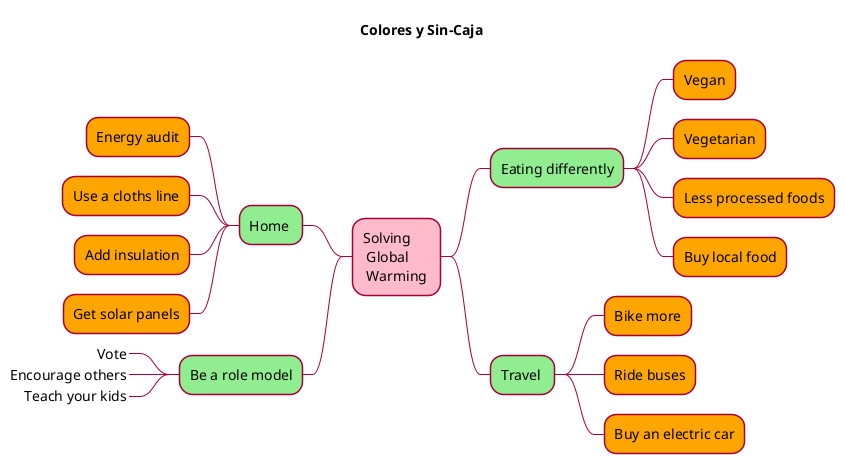@startmindmap Samples

skin rose
skinparam classFontName Calibri
skinparam shadowing false

title Colores y Sin-Caja

'========= 2022-09-05 =========

<style>
    mindmapDiagram {
        .green {
            BackgroundColor lightgreen
        }
        .rose {
            BackgroundColor #FFBBCC
        }
    }
</style>

* Solving \n Global \n Warming <<rose>>

    right side
    
    **[#lightgreen] Eating differently
        ***[#Orange] Vegan
        ***[#Orange] Vegetarian
        ***[#Orange] Less processed foods
        ***[#Orange] Buy local food

    ** Travel <<green>>
        ***[#Orange] Bike more
        ***[#Orange] Ride buses
        ***[#Orange] Buy an electric car

    left side

    ** Home <<green>>
        ***[#Orange] Energy audit
        ***[#Orange] Use a cloths line
        ***[#Orange] Add insulation
        ***[#Orange] Get solar panels

    **[#lightgreen] Be a role model
        ***_ Vote
        ***_ Encourage others
        ***_ Teach your kids

@endmindmap